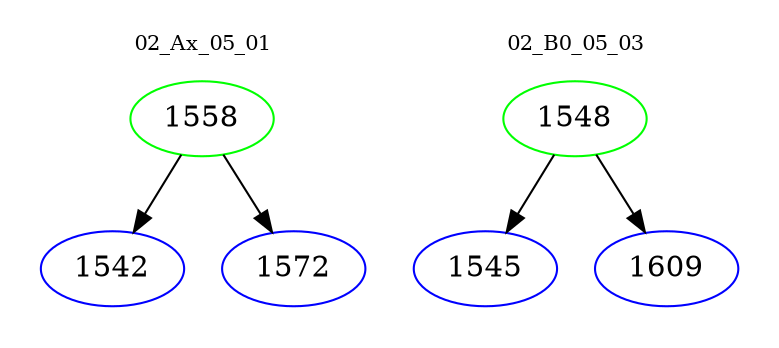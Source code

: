 digraph{
subgraph cluster_0 {
color = white
label = "02_Ax_05_01";
fontsize=10;
T0_1558 [label="1558", color="green"]
T0_1558 -> T0_1542 [color="black"]
T0_1542 [label="1542", color="blue"]
T0_1558 -> T0_1572 [color="black"]
T0_1572 [label="1572", color="blue"]
}
subgraph cluster_1 {
color = white
label = "02_B0_05_03";
fontsize=10;
T1_1548 [label="1548", color="green"]
T1_1548 -> T1_1545 [color="black"]
T1_1545 [label="1545", color="blue"]
T1_1548 -> T1_1609 [color="black"]
T1_1609 [label="1609", color="blue"]
}
}
